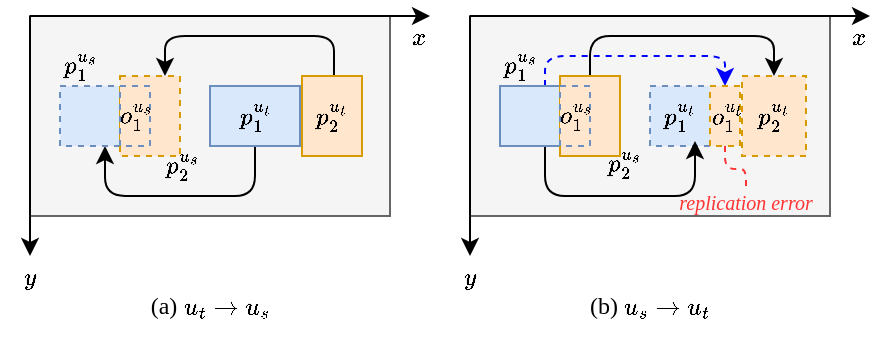 <mxfile scale="3" border="0">
    <diagram id="97M1FuH9a_gQmjIbCxt_" name="第 1 页">
        <mxGraphModel dx="549" dy="311" grid="1" gridSize="10" guides="1" tooltips="1" connect="1" arrows="1" fold="1" page="1" pageScale="1" pageWidth="827" pageHeight="1169" math="1" shadow="0">
            <root>
                <mxCell id="0"/>
                <mxCell id="1" parent="0"/>
                <mxCell id="5" value="" style="rounded=0;whiteSpace=wrap;html=1;labelBorderColor=none;fillColor=#f5f5f5;fontColor=#333333;strokeColor=#666666;fontFamily=Times New Roman;fontStyle=0;fontSize=12;" parent="1" vertex="1">
                    <mxGeometry x="180" y="230" width="180" height="100" as="geometry"/>
                </mxCell>
                <mxCell id="86" style="html=1;exitX=0.5;exitY=1;exitDx=0;exitDy=0;fontSize=12;fontFamily=Times New Roman;fontStyle=0;edgeStyle=orthogonalEdgeStyle;entryX=0.5;entryY=1;entryDx=0;entryDy=0;" parent="1" source="22" target="24" edge="1">
                    <mxGeometry relative="1" as="geometry">
                        <Array as="points">
                            <mxPoint x="293" y="320"/>
                            <mxPoint x="218" y="320"/>
                        </Array>
                        <mxPoint x="210" y="410" as="targetPoint"/>
                    </mxGeometry>
                </mxCell>
                <mxCell id="22" value="" style="rounded=0;whiteSpace=wrap;html=1;labelBorderColor=none;fillColor=#dae8fc;strokeColor=#6c8ebf;shadow=0;glass=0;fontFamily=Times New Roman;fontStyle=0;fontSize=12;" parent="1" vertex="1">
                    <mxGeometry x="270" y="265" width="45" height="30" as="geometry"/>
                </mxCell>
                <mxCell id="94" style="edgeStyle=orthogonalEdgeStyle;html=1;exitX=0.5;exitY=0;exitDx=0;exitDy=0;entryX=0.75;entryY=0;entryDx=0;entryDy=0;fontSize=12;fontFamily=Times New Roman;fontStyle=0" parent="1" source="23" target="25" edge="1">
                    <mxGeometry relative="1" as="geometry">
                        <Array as="points">
                            <mxPoint x="331" y="265"/>
                            <mxPoint x="332" y="265"/>
                            <mxPoint x="332" y="240"/>
                            <mxPoint x="247" y="240"/>
                        </Array>
                    </mxGeometry>
                </mxCell>
                <mxCell id="23" value="" style="rounded=0;whiteSpace=wrap;html=1;labelBorderColor=none;fillColor=#ffe6cc;strokeColor=#d79b00;fontFamily=Times New Roman;fontStyle=0;fontSize=12;" parent="1" vertex="1">
                    <mxGeometry x="316" y="260" width="30" height="40" as="geometry"/>
                </mxCell>
                <mxCell id="24" value="" style="rounded=0;whiteSpace=wrap;html=1;labelBorderColor=none;fillColor=#dae8fc;strokeColor=#6c8ebf;dashed=1;fontFamily=Times New Roman;fontStyle=0;fontSize=12;" parent="1" vertex="1">
                    <mxGeometry x="195" y="265" width="45" height="30" as="geometry"/>
                </mxCell>
                <mxCell id="25" value="" style="rounded=0;whiteSpace=wrap;html=1;labelBorderColor=none;fillColor=#ffe6cc;strokeColor=#d79b00;dashed=1;fontFamily=Times New Roman;fontStyle=0;fontSize=12;" parent="1" vertex="1">
                    <mxGeometry x="225" y="260" width="30" height="40" as="geometry"/>
                </mxCell>
                <mxCell id="32" value="&lt;font style=&quot;font-size: 12px;&quot;&gt;&lt;b style=&quot;font-size: 12px;&quot;&gt;`p_1^{u_t}`&lt;/b&gt;&lt;/font&gt;" style="text;html=1;strokeColor=none;fillColor=none;align=center;verticalAlign=middle;whiteSpace=wrap;rounded=0;shadow=0;glass=0;labelBorderColor=none;sketch=0;fontFamily=Times New Roman;fontStyle=0;fontSize=12;" parent="1" vertex="1">
                    <mxGeometry x="277.5" y="267.5" width="30" height="25" as="geometry"/>
                </mxCell>
                <mxCell id="33" value="&lt;b style=&quot;font-size: 12px;&quot;&gt;&lt;font style=&quot;font-size: 12px;&quot;&gt;`p_2^{u_t}`&lt;/font&gt;&lt;/b&gt;" style="text;html=1;strokeColor=none;fillColor=none;align=center;verticalAlign=middle;whiteSpace=wrap;rounded=0;shadow=0;glass=0;labelBorderColor=none;sketch=0;fontFamily=Times New Roman;fontStyle=0;fontSize=12;" parent="1" vertex="1">
                    <mxGeometry x="316" y="267.5" width="30" height="25" as="geometry"/>
                </mxCell>
                <mxCell id="56" value="(a) `u_t \rightarrow u_s`" style="text;html=1;strokeColor=none;fillColor=none;align=center;verticalAlign=middle;whiteSpace=wrap;rounded=0;shadow=0;glass=0;dashed=1;labelBorderColor=none;sketch=0;fontSize=12;fontFamily=Times New Roman;fontStyle=0" parent="1" vertex="1">
                    <mxGeometry x="230" y="360" width="80" height="30" as="geometry"/>
                </mxCell>
                <mxCell id="62" value="&lt;b style=&quot;font-size: 12px;&quot;&gt;`p_1^{u_s}`&lt;/b&gt;" style="text;html=1;strokeColor=none;fillColor=none;align=center;verticalAlign=middle;whiteSpace=wrap;rounded=0;fontFamily=Times New Roman;fontStyle=0;fontSize=12;" parent="1" vertex="1">
                    <mxGeometry x="190" y="240" width="30" height="30" as="geometry"/>
                </mxCell>
                <mxCell id="64" value="&lt;b style=&quot;font-size: 12px;&quot;&gt;`p_2^{u_s}`&lt;/b&gt;" style="text;html=1;strokeColor=none;fillColor=none;align=center;verticalAlign=middle;whiteSpace=wrap;rounded=0;fontFamily=Times New Roman;fontStyle=0;fontSize=12;" parent="1" vertex="1">
                    <mxGeometry x="241" y="290" width="30" height="30" as="geometry"/>
                </mxCell>
                <mxCell id="69" value="(b) `u_s \rightarrow u_t`" style="text;html=1;strokeColor=none;fillColor=none;align=center;verticalAlign=middle;whiteSpace=wrap;rounded=0;shadow=0;glass=0;dashed=1;labelBorderColor=none;sketch=0;fontSize=12;fontFamily=Times New Roman;fontStyle=0" parent="1" vertex="1">
                    <mxGeometry x="450" y="360" width="80" height="30" as="geometry"/>
                </mxCell>
                <mxCell id="70" value="" style="rounded=0;whiteSpace=wrap;html=1;labelBorderColor=none;fillColor=#f5f5f5;fontColor=#333333;strokeColor=#666666;fontFamily=Times New Roman;fontStyle=0;fontSize=12;" parent="1" vertex="1">
                    <mxGeometry x="400" y="230" width="180" height="100" as="geometry"/>
                </mxCell>
                <mxCell id="71" value="" style="rounded=0;whiteSpace=wrap;html=1;labelBorderColor=none;fillColor=#dae8fc;strokeColor=#6c8ebf;shadow=0;glass=0;dashed=1;fontFamily=Times New Roman;fontStyle=0;fontSize=12;" parent="1" vertex="1">
                    <mxGeometry x="490" y="265" width="45" height="30" as="geometry"/>
                </mxCell>
                <mxCell id="73" value="" style="rounded=0;whiteSpace=wrap;html=1;labelBorderColor=none;fillColor=#ffe6cc;strokeColor=#d79b00;dashed=1;fontFamily=Times New Roman;fontStyle=0;fontSize=12;" parent="1" vertex="1">
                    <mxGeometry x="536" y="260" width="32" height="40" as="geometry"/>
                </mxCell>
                <mxCell id="85" style="html=1;entryX=0.75;entryY=1;entryDx=0;entryDy=0;fontSize=12;fontFamily=Times New Roman;fontStyle=0;edgeStyle=orthogonalEdgeStyle;exitX=0.5;exitY=1;exitDx=0;exitDy=0;" parent="1" source="74" target="79" edge="1">
                    <mxGeometry relative="1" as="geometry">
                        <Array as="points">
                            <mxPoint x="438" y="320"/>
                            <mxPoint x="513" y="320"/>
                        </Array>
                        <mxPoint x="400" y="410" as="sourcePoint"/>
                    </mxGeometry>
                </mxCell>
                <mxCell id="135" style="edgeStyle=orthogonalEdgeStyle;html=1;exitX=0.5;exitY=0;exitDx=0;exitDy=0;entryX=0.5;entryY=0;entryDx=0;entryDy=0;strokeColor=#0000FF;fontColor=#000000;dashed=1;fontFamily=Times New Roman;fontStyle=0;fontSize=12;" parent="1" source="74" target="84" edge="1">
                    <mxGeometry relative="1" as="geometry">
                        <Array as="points">
                            <mxPoint x="437" y="250"/>
                            <mxPoint x="527" y="250"/>
                        </Array>
                    </mxGeometry>
                </mxCell>
                <mxCell id="74" value="" style="rounded=0;whiteSpace=wrap;html=1;labelBorderColor=none;fillColor=#dae8fc;strokeColor=#6c8ebf;fontFamily=Times New Roman;fontStyle=0;fontSize=12;" parent="1" vertex="1">
                    <mxGeometry x="415" y="265" width="45" height="30" as="geometry"/>
                </mxCell>
                <mxCell id="128" style="edgeStyle=orthogonalEdgeStyle;html=1;exitX=0.5;exitY=0;exitDx=0;exitDy=0;entryX=0.5;entryY=0;entryDx=0;entryDy=0;fontFamily=Times New Roman;fontStyle=0;fontSize=12;" parent="1" source="75" target="73" edge="1">
                    <mxGeometry relative="1" as="geometry">
                        <Array as="points">
                            <mxPoint x="460" y="240"/>
                            <mxPoint x="552" y="240"/>
                        </Array>
                    </mxGeometry>
                </mxCell>
                <mxCell id="75" value="" style="rounded=0;whiteSpace=wrap;html=1;labelBorderColor=none;fillColor=#ffe6cc;strokeColor=#d79b00;fontFamily=Times New Roman;fontStyle=0;fontSize=12;" parent="1" vertex="1">
                    <mxGeometry x="445" y="260" width="30" height="40" as="geometry"/>
                </mxCell>
                <mxCell id="79" value="&lt;font style=&quot;font-size: 12px;&quot;&gt;&lt;b style=&quot;font-size: 12px;&quot;&gt;`p_1^{u_t}`&lt;/b&gt;&lt;/font&gt;" style="text;html=1;strokeColor=none;fillColor=none;align=center;verticalAlign=middle;whiteSpace=wrap;rounded=0;shadow=0;glass=0;labelBorderColor=none;sketch=0;dashed=1;fontFamily=Times New Roman;fontStyle=0;fontSize=12;" parent="1" vertex="1">
                    <mxGeometry x="490" y="267.5" width="30" height="25" as="geometry"/>
                </mxCell>
                <mxCell id="80" value="&lt;b style=&quot;font-size: 12px;&quot;&gt;&lt;font style=&quot;font-size: 12px;&quot;&gt;`p_2^{u_t}`&lt;/font&gt;&lt;/b&gt;" style="text;html=1;strokeColor=none;fillColor=none;align=center;verticalAlign=middle;whiteSpace=wrap;rounded=0;shadow=0;glass=0;labelBorderColor=none;sketch=0;fontFamily=Times New Roman;fontStyle=0;fontSize=12;" parent="1" vertex="1">
                    <mxGeometry x="537" y="267.5" width="30" height="25" as="geometry"/>
                </mxCell>
                <mxCell id="81" value="&lt;b style=&quot;font-size: 12px;&quot;&gt;`p_1^{u_s}`&lt;/b&gt;" style="text;html=1;strokeColor=none;fillColor=none;align=center;verticalAlign=middle;whiteSpace=wrap;rounded=0;fontFamily=Times New Roman;fontStyle=0;fontSize=12;" parent="1" vertex="1">
                    <mxGeometry x="410" y="240" width="30" height="30" as="geometry"/>
                </mxCell>
                <mxCell id="82" value="&lt;b style=&quot;font-size: 12px;&quot;&gt;`p_2^{u_s}`&lt;/b&gt;" style="text;html=1;strokeColor=none;fillColor=none;align=center;verticalAlign=middle;whiteSpace=wrap;rounded=0;fontFamily=Times New Roman;fontStyle=0;fontSize=12;" parent="1" vertex="1">
                    <mxGeometry x="462" y="290" width="30" height="28" as="geometry"/>
                </mxCell>
                <mxCell id="84" value="" style="rounded=0;whiteSpace=wrap;html=1;fontSize=12;fillColor=#ffe6cc;strokeColor=#d79b00;dashed=1;fontFamily=Times New Roman;fontStyle=0" parent="1" vertex="1">
                    <mxGeometry x="520" y="265" width="15" height="30" as="geometry"/>
                </mxCell>
                <mxCell id="87" value="&lt;font size=&quot;1&quot; color=&quot;#ff3333&quot; style=&quot;&quot;&gt;&lt;i style=&quot;&quot;&gt;replication error&lt;/i&gt;&lt;/font&gt;" style="text;html=1;strokeColor=none;fillColor=none;align=center;verticalAlign=middle;whiteSpace=wrap;rounded=0;fontSize=12;fontFamily=Times New Roman;fontStyle=0" parent="1" vertex="1">
                    <mxGeometry x="496" y="318" width="84" height="10" as="geometry"/>
                </mxCell>
                <mxCell id="93" value="" style="endArrow=none;dashed=1;html=1;fontSize=12;exitX=0.5;exitY=1;exitDx=0;exitDy=0;entryX=0.5;entryY=0;entryDx=0;entryDy=0;edgeStyle=orthogonalEdgeStyle;strokeColor=#FF3333;fontFamily=Times New Roman;fontStyle=0" parent="1" source="84" target="87" edge="1">
                    <mxGeometry width="50" height="50" relative="1" as="geometry">
                        <mxPoint x="610" y="420" as="sourcePoint"/>
                        <mxPoint x="660" y="370" as="targetPoint"/>
                    </mxGeometry>
                </mxCell>
                <mxCell id="120" value="" style="endArrow=classic;html=1;strokeColor=#000000;strokeWidth=1;fontSize=12;fontFamily=Times New Roman;fontStyle=0" parent="1" edge="1">
                    <mxGeometry width="50" height="50" relative="1" as="geometry">
                        <mxPoint x="180" y="230" as="sourcePoint"/>
                        <mxPoint x="380" y="230" as="targetPoint"/>
                    </mxGeometry>
                </mxCell>
                <mxCell id="121" value="" style="endArrow=classic;html=1;strokeColor=#000000;strokeWidth=1;fontSize=12;entryX=0.5;entryY=0;entryDx=0;entryDy=0;fontFamily=Times New Roman;fontStyle=0" parent="1" target="124" edge="1">
                    <mxGeometry width="50" height="50" relative="1" as="geometry">
                        <mxPoint x="180" y="230" as="sourcePoint"/>
                        <mxPoint x="180" y="340" as="targetPoint"/>
                    </mxGeometry>
                </mxCell>
                <mxCell id="122" value="" style="endArrow=classic;html=1;strokeColor=#000000;strokeWidth=1;fontSize=12;fontFamily=Times New Roman;fontStyle=0" parent="1" edge="1">
                    <mxGeometry width="50" height="50" relative="1" as="geometry">
                        <mxPoint x="400" y="230" as="sourcePoint"/>
                        <mxPoint x="600" y="230" as="targetPoint"/>
                    </mxGeometry>
                </mxCell>
                <mxCell id="123" value="" style="endArrow=classic;html=1;strokeColor=#000000;strokeWidth=1;fontSize=12;fontFamily=Times New Roman;fontStyle=0" parent="1" target="126" edge="1">
                    <mxGeometry width="50" height="50" relative="1" as="geometry">
                        <mxPoint x="400" y="230" as="sourcePoint"/>
                        <mxPoint x="400" y="340" as="targetPoint"/>
                    </mxGeometry>
                </mxCell>
                <mxCell id="124" value="&lt;font style=&quot;font-size: 12px;&quot;&gt;`y`&lt;/font&gt;" style="text;html=1;strokeColor=none;fillColor=none;align=center;verticalAlign=middle;whiteSpace=wrap;rounded=0;dashed=1;fontSize=12;fontFamily=Times New Roman;fontStyle=0" parent="1" vertex="1">
                    <mxGeometry x="165" y="350" width="30" height="20" as="geometry"/>
                </mxCell>
                <mxCell id="125" value="&lt;font style=&quot;font-size: 12px;&quot;&gt;`x`&lt;/font&gt;" style="text;html=1;strokeColor=none;fillColor=none;align=center;verticalAlign=middle;whiteSpace=wrap;rounded=0;dashed=1;fontSize=12;fontFamily=Times New Roman;fontStyle=0" parent="1" vertex="1">
                    <mxGeometry x="360" y="230" width="30" height="20" as="geometry"/>
                </mxCell>
                <mxCell id="126" value="&lt;font style=&quot;font-size: 12px;&quot;&gt;`y`&lt;/font&gt;" style="text;html=1;strokeColor=none;fillColor=none;align=center;verticalAlign=middle;whiteSpace=wrap;rounded=0;dashed=1;fontSize=12;fontFamily=Times New Roman;fontStyle=0" parent="1" vertex="1">
                    <mxGeometry x="385" y="350" width="30" height="20" as="geometry"/>
                </mxCell>
                <mxCell id="127" value="&lt;font style=&quot;font-size: 12px;&quot;&gt;`x`&lt;/font&gt;" style="text;html=1;strokeColor=none;fillColor=none;align=center;verticalAlign=middle;whiteSpace=wrap;rounded=0;dashed=1;fontSize=12;fontFamily=Times New Roman;fontStyle=0" parent="1" vertex="1">
                    <mxGeometry x="580" y="230" width="30" height="20" as="geometry"/>
                </mxCell>
                <mxCell id="129" value="" style="rounded=0;whiteSpace=wrap;html=1;dashed=1;fillColor=#ffe6cc;strokeColor=#6c8ebf;fontFamily=Times New Roman;fontStyle=0;fontSize=12;" parent="1" vertex="1">
                    <mxGeometry x="225" y="265" width="15" height="30" as="geometry"/>
                </mxCell>
                <mxCell id="132" value="" style="rounded=0;whiteSpace=wrap;html=1;dashed=1;fillColor=#ffe6cc;strokeColor=#6c8ebf;fontFamily=Times New Roman;fontStyle=0;fontSize=12;" parent="1" vertex="1">
                    <mxGeometry x="445" y="265" width="15" height="30" as="geometry"/>
                </mxCell>
                <mxCell id="130" value="&lt;font color=&quot;#000000&quot; style=&quot;font-size: 12px;&quot;&gt;&lt;b style=&quot;font-size: 12px;&quot;&gt;`o_1^{u_s}`&lt;/b&gt;&lt;/font&gt;" style="text;html=1;strokeColor=none;fillColor=none;align=center;verticalAlign=middle;whiteSpace=wrap;rounded=0;dashed=1;fontColor=#FF3333;fontFamily=Times New Roman;fontStyle=0;fontSize=12;" parent="1" vertex="1">
                    <mxGeometry x="445" y="269" width="17" height="22" as="geometry"/>
                </mxCell>
                <mxCell id="131" value="&lt;font color=&quot;#000000&quot; style=&quot;font-size: 12px;&quot;&gt;&lt;b style=&quot;font-size: 12px;&quot;&gt;`o_1^{u_s}`&lt;/b&gt;&lt;/font&gt;" style="text;html=1;strokeColor=none;fillColor=none;align=center;verticalAlign=middle;whiteSpace=wrap;rounded=0;dashed=1;fontColor=#FF3333;fontFamily=Times New Roman;fontStyle=0;fontSize=12;" parent="1" vertex="1">
                    <mxGeometry x="225" y="269" width="17" height="22" as="geometry"/>
                </mxCell>
                <mxCell id="134" value="&lt;font color=&quot;#000000&quot; style=&quot;font-size: 12px;&quot;&gt;&lt;b style=&quot;font-size: 12px;&quot;&gt;`o_1^{u_t}`&lt;/b&gt;&lt;/font&gt;" style="text;html=1;strokeColor=none;fillColor=none;align=center;verticalAlign=middle;whiteSpace=wrap;rounded=0;dashed=1;fontColor=#FF3333;fontFamily=Times New Roman;fontStyle=0;fontSize=12;" parent="1" vertex="1">
                    <mxGeometry x="520" y="269" width="17" height="22" as="geometry"/>
                </mxCell>
            </root>
        </mxGraphModel>
    </diagram>
</mxfile>